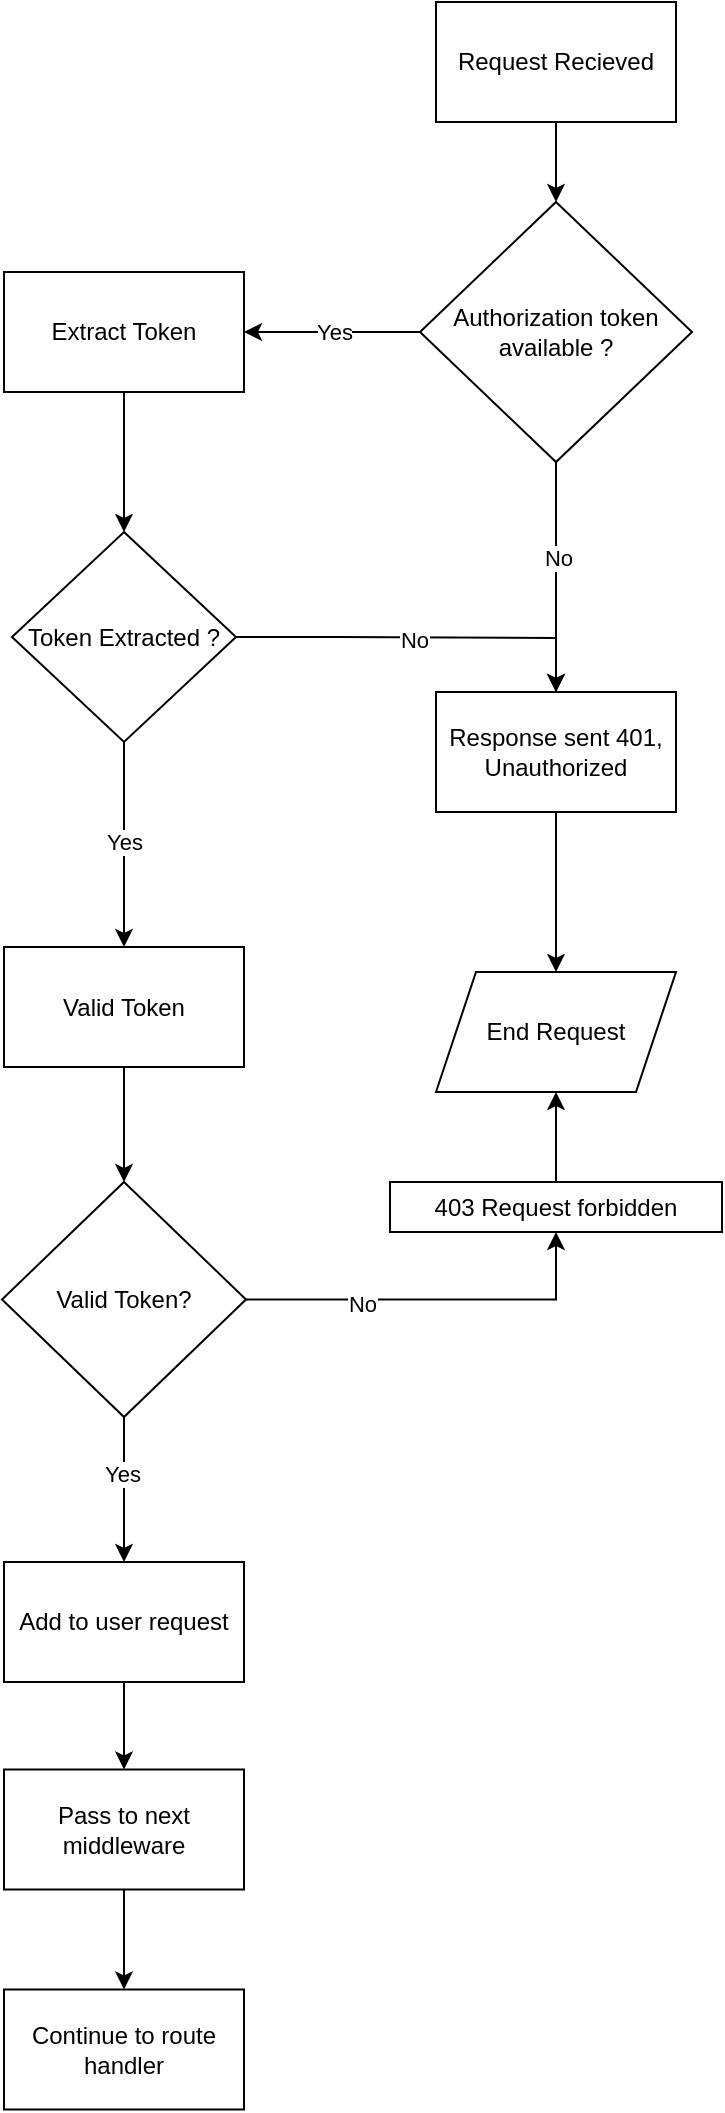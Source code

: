 <mxfile version="24.8.0">
  <diagram id="C5RBs43oDa-KdzZeNtuy" name="Page-1">
    <mxGraphModel dx="1793" dy="923" grid="1" gridSize="10" guides="1" tooltips="1" connect="1" arrows="1" fold="1" page="1" pageScale="1" pageWidth="827" pageHeight="1169" math="0" shadow="0">
      <root>
        <mxCell id="WIyWlLk6GJQsqaUBKTNV-0" />
        <mxCell id="WIyWlLk6GJQsqaUBKTNV-1" parent="WIyWlLk6GJQsqaUBKTNV-0" />
        <mxCell id="KpYd42S5S_keEVUDK0r6-4" value="" style="edgeStyle=orthogonalEdgeStyle;rounded=0;orthogonalLoop=1;jettySize=auto;html=1;" edge="1" parent="WIyWlLk6GJQsqaUBKTNV-1" source="KpYd42S5S_keEVUDK0r6-2" target="KpYd42S5S_keEVUDK0r6-3">
          <mxGeometry relative="1" as="geometry" />
        </mxCell>
        <mxCell id="KpYd42S5S_keEVUDK0r6-2" value="Request Recieved" style="rounded=0;whiteSpace=wrap;html=1;" vertex="1" parent="WIyWlLk6GJQsqaUBKTNV-1">
          <mxGeometry x="354" y="10" width="120" height="60" as="geometry" />
        </mxCell>
        <mxCell id="KpYd42S5S_keEVUDK0r6-6" value="" style="edgeStyle=orthogonalEdgeStyle;rounded=0;orthogonalLoop=1;jettySize=auto;html=1;" edge="1" parent="WIyWlLk6GJQsqaUBKTNV-1" source="KpYd42S5S_keEVUDK0r6-3" target="KpYd42S5S_keEVUDK0r6-5">
          <mxGeometry relative="1" as="geometry" />
        </mxCell>
        <mxCell id="KpYd42S5S_keEVUDK0r6-7" value="Yes" style="edgeLabel;html=1;align=center;verticalAlign=middle;resizable=0;points=[];" vertex="1" connectable="0" parent="KpYd42S5S_keEVUDK0r6-6">
          <mxGeometry x="-0.01" relative="1" as="geometry">
            <mxPoint as="offset" />
          </mxGeometry>
        </mxCell>
        <mxCell id="KpYd42S5S_keEVUDK0r6-9" value="" style="edgeStyle=orthogonalEdgeStyle;rounded=0;orthogonalLoop=1;jettySize=auto;html=1;" edge="1" parent="WIyWlLk6GJQsqaUBKTNV-1" source="KpYd42S5S_keEVUDK0r6-3" target="KpYd42S5S_keEVUDK0r6-8">
          <mxGeometry relative="1" as="geometry" />
        </mxCell>
        <mxCell id="KpYd42S5S_keEVUDK0r6-10" value="No" style="edgeLabel;html=1;align=center;verticalAlign=middle;resizable=0;points=[];" vertex="1" connectable="0" parent="KpYd42S5S_keEVUDK0r6-9">
          <mxGeometry x="-0.177" y="1" relative="1" as="geometry">
            <mxPoint as="offset" />
          </mxGeometry>
        </mxCell>
        <mxCell id="KpYd42S5S_keEVUDK0r6-3" value="Authorization token available ?" style="rhombus;whiteSpace=wrap;html=1;rounded=0;" vertex="1" parent="WIyWlLk6GJQsqaUBKTNV-1">
          <mxGeometry x="346" y="110" width="136" height="130" as="geometry" />
        </mxCell>
        <mxCell id="KpYd42S5S_keEVUDK0r6-12" value="" style="edgeStyle=orthogonalEdgeStyle;rounded=0;orthogonalLoop=1;jettySize=auto;html=1;" edge="1" parent="WIyWlLk6GJQsqaUBKTNV-1" source="KpYd42S5S_keEVUDK0r6-5" target="KpYd42S5S_keEVUDK0r6-11">
          <mxGeometry relative="1" as="geometry" />
        </mxCell>
        <mxCell id="KpYd42S5S_keEVUDK0r6-5" value="Extract Token" style="whiteSpace=wrap;html=1;rounded=0;" vertex="1" parent="WIyWlLk6GJQsqaUBKTNV-1">
          <mxGeometry x="138" y="145" width="120" height="60" as="geometry" />
        </mxCell>
        <mxCell id="KpYd42S5S_keEVUDK0r6-21" value="" style="edgeStyle=orthogonalEdgeStyle;rounded=0;orthogonalLoop=1;jettySize=auto;html=1;" edge="1" parent="WIyWlLk6GJQsqaUBKTNV-1" source="KpYd42S5S_keEVUDK0r6-8" target="KpYd42S5S_keEVUDK0r6-20">
          <mxGeometry relative="1" as="geometry" />
        </mxCell>
        <mxCell id="KpYd42S5S_keEVUDK0r6-8" value="Response sent 401, Unauthorized" style="whiteSpace=wrap;html=1;rounded=0;" vertex="1" parent="WIyWlLk6GJQsqaUBKTNV-1">
          <mxGeometry x="354" y="355" width="120" height="60" as="geometry" />
        </mxCell>
        <mxCell id="KpYd42S5S_keEVUDK0r6-13" value="" style="edgeStyle=orthogonalEdgeStyle;rounded=0;orthogonalLoop=1;jettySize=auto;html=1;" edge="1" parent="WIyWlLk6GJQsqaUBKTNV-1" source="KpYd42S5S_keEVUDK0r6-11" target="KpYd42S5S_keEVUDK0r6-8">
          <mxGeometry relative="1" as="geometry">
            <Array as="points">
              <mxPoint x="304" y="328" />
              <mxPoint x="414" y="328" />
            </Array>
          </mxGeometry>
        </mxCell>
        <mxCell id="KpYd42S5S_keEVUDK0r6-14" value="No" style="edgeLabel;html=1;align=center;verticalAlign=middle;resizable=0;points=[];" vertex="1" connectable="0" parent="KpYd42S5S_keEVUDK0r6-13">
          <mxGeometry x="-0.054" y="-1" relative="1" as="geometry">
            <mxPoint as="offset" />
          </mxGeometry>
        </mxCell>
        <mxCell id="KpYd42S5S_keEVUDK0r6-16" value="" style="edgeStyle=orthogonalEdgeStyle;rounded=0;orthogonalLoop=1;jettySize=auto;html=1;" edge="1" parent="WIyWlLk6GJQsqaUBKTNV-1" source="KpYd42S5S_keEVUDK0r6-11" target="KpYd42S5S_keEVUDK0r6-15">
          <mxGeometry relative="1" as="geometry" />
        </mxCell>
        <mxCell id="KpYd42S5S_keEVUDK0r6-17" value="Yes" style="edgeLabel;html=1;align=center;verticalAlign=middle;resizable=0;points=[];" vertex="1" connectable="0" parent="KpYd42S5S_keEVUDK0r6-16">
          <mxGeometry x="-0.029" relative="1" as="geometry">
            <mxPoint as="offset" />
          </mxGeometry>
        </mxCell>
        <mxCell id="KpYd42S5S_keEVUDK0r6-11" value="Token Extracted ?" style="rhombus;whiteSpace=wrap;html=1;rounded=0;" vertex="1" parent="WIyWlLk6GJQsqaUBKTNV-1">
          <mxGeometry x="142" y="275" width="112" height="105" as="geometry" />
        </mxCell>
        <mxCell id="KpYd42S5S_keEVUDK0r6-19" value="" style="edgeStyle=orthogonalEdgeStyle;rounded=0;orthogonalLoop=1;jettySize=auto;html=1;" edge="1" parent="WIyWlLk6GJQsqaUBKTNV-1" source="KpYd42S5S_keEVUDK0r6-15" target="KpYd42S5S_keEVUDK0r6-18">
          <mxGeometry relative="1" as="geometry" />
        </mxCell>
        <mxCell id="KpYd42S5S_keEVUDK0r6-15" value="Valid Token" style="whiteSpace=wrap;html=1;rounded=0;" vertex="1" parent="WIyWlLk6GJQsqaUBKTNV-1">
          <mxGeometry x="138" y="482.5" width="120" height="60" as="geometry" />
        </mxCell>
        <mxCell id="KpYd42S5S_keEVUDK0r6-22" style="edgeStyle=orthogonalEdgeStyle;rounded=0;orthogonalLoop=1;jettySize=auto;html=1;exitX=1;exitY=0.5;exitDx=0;exitDy=0;entryX=0.5;entryY=1;entryDx=0;entryDy=0;" edge="1" parent="WIyWlLk6GJQsqaUBKTNV-1" source="KpYd42S5S_keEVUDK0r6-18" target="KpYd42S5S_keEVUDK0r6-24">
          <mxGeometry relative="1" as="geometry">
            <mxPoint x="410" y="659" as="targetPoint" />
          </mxGeometry>
        </mxCell>
        <mxCell id="KpYd42S5S_keEVUDK0r6-23" value="No" style="edgeLabel;html=1;align=center;verticalAlign=middle;resizable=0;points=[];" vertex="1" connectable="0" parent="KpYd42S5S_keEVUDK0r6-22">
          <mxGeometry x="-0.391" y="-2" relative="1" as="geometry">
            <mxPoint as="offset" />
          </mxGeometry>
        </mxCell>
        <mxCell id="KpYd42S5S_keEVUDK0r6-27" value="" style="edgeStyle=orthogonalEdgeStyle;rounded=0;orthogonalLoop=1;jettySize=auto;html=1;" edge="1" parent="WIyWlLk6GJQsqaUBKTNV-1" source="KpYd42S5S_keEVUDK0r6-18" target="KpYd42S5S_keEVUDK0r6-26">
          <mxGeometry relative="1" as="geometry" />
        </mxCell>
        <mxCell id="KpYd42S5S_keEVUDK0r6-28" value="Yes" style="edgeLabel;html=1;align=center;verticalAlign=middle;resizable=0;points=[];" vertex="1" connectable="0" parent="KpYd42S5S_keEVUDK0r6-27">
          <mxGeometry x="-0.218" y="-1" relative="1" as="geometry">
            <mxPoint as="offset" />
          </mxGeometry>
        </mxCell>
        <mxCell id="KpYd42S5S_keEVUDK0r6-18" value="Valid Token?" style="rhombus;whiteSpace=wrap;html=1;rounded=0;" vertex="1" parent="WIyWlLk6GJQsqaUBKTNV-1">
          <mxGeometry x="137" y="600" width="122" height="117.5" as="geometry" />
        </mxCell>
        <mxCell id="KpYd42S5S_keEVUDK0r6-20" value="End Request" style="shape=parallelogram;perimeter=parallelogramPerimeter;whiteSpace=wrap;html=1;fixedSize=1;rounded=0;" vertex="1" parent="WIyWlLk6GJQsqaUBKTNV-1">
          <mxGeometry x="354" y="495" width="120" height="60" as="geometry" />
        </mxCell>
        <mxCell id="KpYd42S5S_keEVUDK0r6-25" value="" style="edgeStyle=orthogonalEdgeStyle;rounded=0;orthogonalLoop=1;jettySize=auto;html=1;" edge="1" parent="WIyWlLk6GJQsqaUBKTNV-1" source="KpYd42S5S_keEVUDK0r6-24" target="KpYd42S5S_keEVUDK0r6-20">
          <mxGeometry relative="1" as="geometry" />
        </mxCell>
        <mxCell id="KpYd42S5S_keEVUDK0r6-24" value="403 Request forbidden" style="rounded=0;whiteSpace=wrap;html=1;" vertex="1" parent="WIyWlLk6GJQsqaUBKTNV-1">
          <mxGeometry x="331" y="600" width="166" height="25" as="geometry" />
        </mxCell>
        <mxCell id="KpYd42S5S_keEVUDK0r6-30" value="" style="edgeStyle=orthogonalEdgeStyle;rounded=0;orthogonalLoop=1;jettySize=auto;html=1;" edge="1" parent="WIyWlLk6GJQsqaUBKTNV-1" source="KpYd42S5S_keEVUDK0r6-26" target="KpYd42S5S_keEVUDK0r6-29">
          <mxGeometry relative="1" as="geometry" />
        </mxCell>
        <mxCell id="KpYd42S5S_keEVUDK0r6-26" value="Add to user request" style="whiteSpace=wrap;html=1;rounded=0;" vertex="1" parent="WIyWlLk6GJQsqaUBKTNV-1">
          <mxGeometry x="138" y="790" width="120" height="60" as="geometry" />
        </mxCell>
        <mxCell id="KpYd42S5S_keEVUDK0r6-32" value="" style="edgeStyle=orthogonalEdgeStyle;rounded=0;orthogonalLoop=1;jettySize=auto;html=1;" edge="1" parent="WIyWlLk6GJQsqaUBKTNV-1" source="KpYd42S5S_keEVUDK0r6-29" target="KpYd42S5S_keEVUDK0r6-31">
          <mxGeometry relative="1" as="geometry" />
        </mxCell>
        <mxCell id="KpYd42S5S_keEVUDK0r6-29" value="Pass to next middleware" style="whiteSpace=wrap;html=1;rounded=0;" vertex="1" parent="WIyWlLk6GJQsqaUBKTNV-1">
          <mxGeometry x="138" y="893.75" width="120" height="60" as="geometry" />
        </mxCell>
        <mxCell id="KpYd42S5S_keEVUDK0r6-31" value="Continue to route handler" style="whiteSpace=wrap;html=1;rounded=0;" vertex="1" parent="WIyWlLk6GJQsqaUBKTNV-1">
          <mxGeometry x="138" y="1003.75" width="120" height="60" as="geometry" />
        </mxCell>
      </root>
    </mxGraphModel>
  </diagram>
</mxfile>
